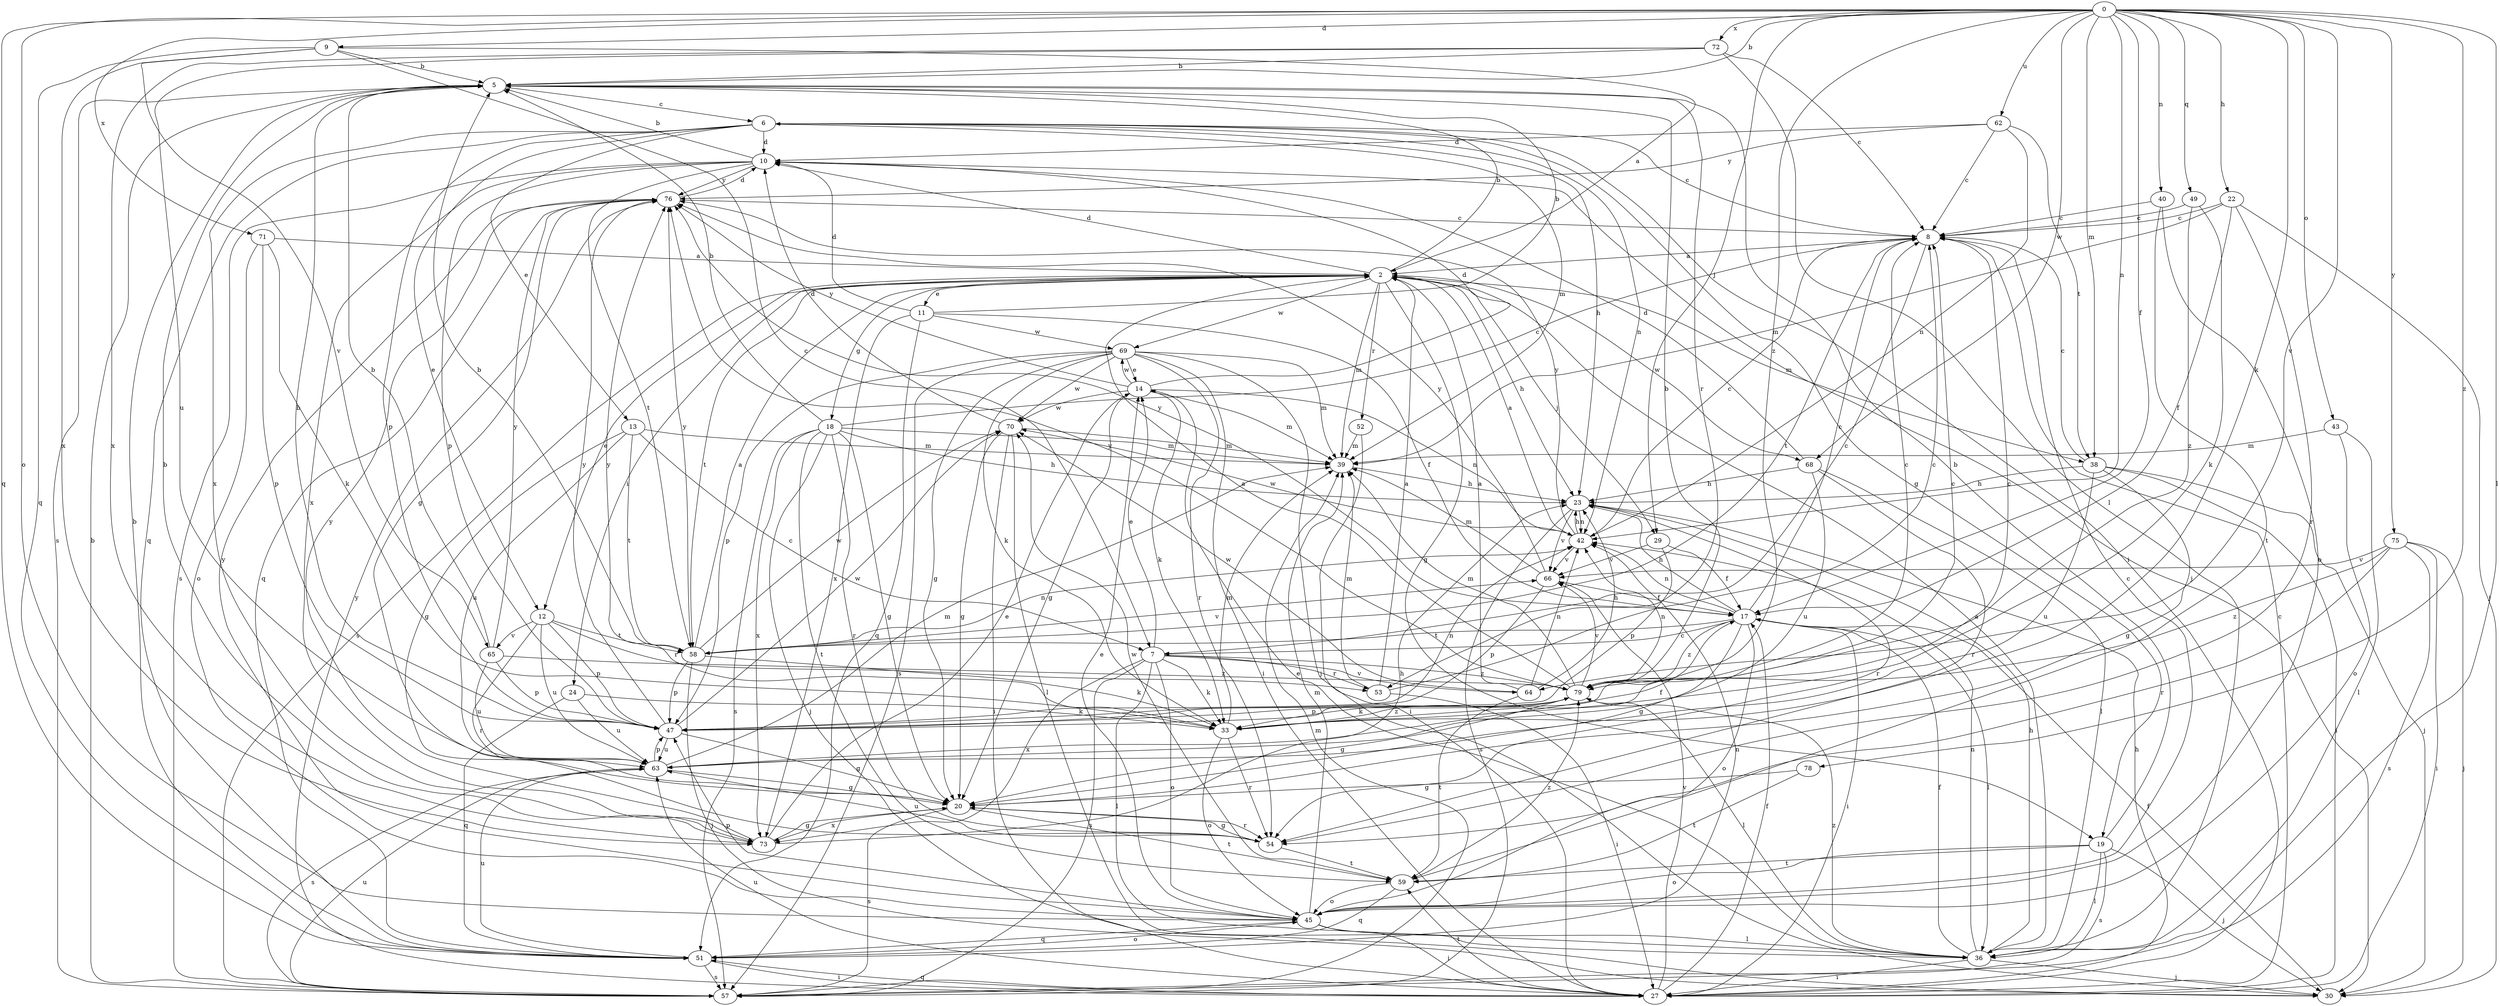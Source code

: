 strict digraph  {
0;
2;
5;
6;
7;
8;
9;
10;
11;
12;
13;
14;
17;
18;
19;
20;
22;
23;
24;
27;
29;
30;
33;
36;
38;
39;
40;
42;
43;
45;
47;
49;
51;
52;
53;
54;
57;
58;
59;
62;
63;
64;
65;
66;
68;
69;
70;
71;
72;
73;
75;
76;
78;
79;
0 -> 5  [label=b];
0 -> 9  [label=d];
0 -> 17  [label=f];
0 -> 22  [label=h];
0 -> 29  [label=j];
0 -> 33  [label=k];
0 -> 36  [label=l];
0 -> 38  [label=m];
0 -> 40  [label=n];
0 -> 42  [label=n];
0 -> 43  [label=o];
0 -> 45  [label=o];
0 -> 49  [label=q];
0 -> 51  [label=q];
0 -> 62  [label=u];
0 -> 64  [label=v];
0 -> 68  [label=w];
0 -> 71  [label=x];
0 -> 72  [label=x];
0 -> 75  [label=y];
0 -> 78  [label=z];
0 -> 79  [label=z];
2 -> 5  [label=b];
2 -> 10  [label=d];
2 -> 11  [label=e];
2 -> 12  [label=e];
2 -> 18  [label=g];
2 -> 19  [label=g];
2 -> 23  [label=h];
2 -> 24  [label=i];
2 -> 29  [label=j];
2 -> 38  [label=m];
2 -> 39  [label=m];
2 -> 52  [label=r];
2 -> 57  [label=s];
2 -> 58  [label=t];
2 -> 68  [label=w];
2 -> 69  [label=w];
5 -> 6  [label=c];
5 -> 53  [label=r];
5 -> 57  [label=s];
6 -> 10  [label=d];
6 -> 12  [label=e];
6 -> 13  [label=e];
6 -> 19  [label=g];
6 -> 23  [label=h];
6 -> 27  [label=i];
6 -> 39  [label=m];
6 -> 42  [label=n];
6 -> 47  [label=p];
6 -> 51  [label=q];
6 -> 73  [label=x];
7 -> 14  [label=e];
7 -> 33  [label=k];
7 -> 36  [label=l];
7 -> 45  [label=o];
7 -> 53  [label=r];
7 -> 57  [label=s];
7 -> 64  [label=v];
7 -> 73  [label=x];
7 -> 79  [label=z];
8 -> 2  [label=a];
8 -> 6  [label=c];
8 -> 7  [label=c];
8 -> 58  [label=t];
9 -> 2  [label=a];
9 -> 5  [label=b];
9 -> 7  [label=c];
9 -> 51  [label=q];
9 -> 65  [label=v];
9 -> 73  [label=x];
10 -> 5  [label=b];
10 -> 30  [label=j];
10 -> 47  [label=p];
10 -> 57  [label=s];
10 -> 58  [label=t];
10 -> 73  [label=x];
10 -> 76  [label=y];
11 -> 5  [label=b];
11 -> 10  [label=d];
11 -> 17  [label=f];
11 -> 51  [label=q];
11 -> 69  [label=w];
11 -> 73  [label=x];
12 -> 47  [label=p];
12 -> 53  [label=r];
12 -> 54  [label=r];
12 -> 58  [label=t];
12 -> 63  [label=u];
12 -> 65  [label=v];
13 -> 7  [label=c];
13 -> 20  [label=g];
13 -> 39  [label=m];
13 -> 58  [label=t];
13 -> 63  [label=u];
14 -> 10  [label=d];
14 -> 20  [label=g];
14 -> 33  [label=k];
14 -> 39  [label=m];
14 -> 42  [label=n];
14 -> 69  [label=w];
14 -> 70  [label=w];
14 -> 76  [label=y];
17 -> 7  [label=c];
17 -> 8  [label=c];
17 -> 20  [label=g];
17 -> 23  [label=h];
17 -> 27  [label=i];
17 -> 36  [label=l];
17 -> 42  [label=n];
17 -> 45  [label=o];
17 -> 58  [label=t];
17 -> 76  [label=y];
17 -> 79  [label=z];
18 -> 5  [label=b];
18 -> 8  [label=c];
18 -> 20  [label=g];
18 -> 23  [label=h];
18 -> 30  [label=j];
18 -> 39  [label=m];
18 -> 54  [label=r];
18 -> 57  [label=s];
18 -> 59  [label=t];
18 -> 73  [label=x];
19 -> 5  [label=b];
19 -> 30  [label=j];
19 -> 36  [label=l];
19 -> 45  [label=o];
19 -> 57  [label=s];
19 -> 59  [label=t];
20 -> 54  [label=r];
20 -> 57  [label=s];
20 -> 59  [label=t];
20 -> 73  [label=x];
22 -> 8  [label=c];
22 -> 17  [label=f];
22 -> 30  [label=j];
22 -> 39  [label=m];
22 -> 54  [label=r];
23 -> 42  [label=n];
23 -> 54  [label=r];
23 -> 57  [label=s];
23 -> 66  [label=v];
24 -> 33  [label=k];
24 -> 51  [label=q];
24 -> 63  [label=u];
27 -> 8  [label=c];
27 -> 17  [label=f];
27 -> 23  [label=h];
27 -> 51  [label=q];
27 -> 59  [label=t];
27 -> 63  [label=u];
27 -> 66  [label=v];
27 -> 76  [label=y];
29 -> 17  [label=f];
29 -> 47  [label=p];
29 -> 66  [label=v];
30 -> 17  [label=f];
33 -> 8  [label=c];
33 -> 39  [label=m];
33 -> 45  [label=o];
33 -> 54  [label=r];
33 -> 76  [label=y];
33 -> 79  [label=z];
36 -> 2  [label=a];
36 -> 14  [label=e];
36 -> 17  [label=f];
36 -> 23  [label=h];
36 -> 27  [label=i];
36 -> 30  [label=j];
36 -> 42  [label=n];
36 -> 79  [label=z];
38 -> 8  [label=c];
38 -> 20  [label=g];
38 -> 23  [label=h];
38 -> 27  [label=i];
38 -> 30  [label=j];
38 -> 63  [label=u];
39 -> 23  [label=h];
40 -> 8  [label=c];
40 -> 45  [label=o];
40 -> 59  [label=t];
42 -> 2  [label=a];
42 -> 8  [label=c];
42 -> 23  [label=h];
42 -> 66  [label=v];
42 -> 70  [label=w];
42 -> 76  [label=y];
43 -> 36  [label=l];
43 -> 39  [label=m];
43 -> 45  [label=o];
45 -> 8  [label=c];
45 -> 14  [label=e];
45 -> 27  [label=i];
45 -> 36  [label=l];
45 -> 39  [label=m];
45 -> 47  [label=p];
45 -> 51  [label=q];
45 -> 76  [label=y];
47 -> 5  [label=b];
47 -> 8  [label=c];
47 -> 20  [label=g];
47 -> 42  [label=n];
47 -> 63  [label=u];
47 -> 70  [label=w];
47 -> 76  [label=y];
49 -> 8  [label=c];
49 -> 33  [label=k];
49 -> 79  [label=z];
51 -> 5  [label=b];
51 -> 27  [label=i];
51 -> 42  [label=n];
51 -> 45  [label=o];
51 -> 57  [label=s];
51 -> 63  [label=u];
52 -> 27  [label=i];
52 -> 39  [label=m];
53 -> 2  [label=a];
53 -> 8  [label=c];
53 -> 27  [label=i];
53 -> 39  [label=m];
54 -> 20  [label=g];
54 -> 59  [label=t];
54 -> 63  [label=u];
57 -> 5  [label=b];
57 -> 39  [label=m];
57 -> 63  [label=u];
58 -> 2  [label=a];
58 -> 5  [label=b];
58 -> 30  [label=j];
58 -> 33  [label=k];
58 -> 42  [label=n];
58 -> 47  [label=p];
58 -> 66  [label=v];
58 -> 70  [label=w];
58 -> 76  [label=y];
59 -> 45  [label=o];
59 -> 51  [label=q];
59 -> 70  [label=w];
59 -> 79  [label=z];
62 -> 8  [label=c];
62 -> 10  [label=d];
62 -> 42  [label=n];
62 -> 76  [label=y];
62 -> 38  [label=t];
63 -> 17  [label=f];
63 -> 20  [label=g];
63 -> 39  [label=m];
63 -> 47  [label=p];
63 -> 57  [label=s];
64 -> 2  [label=a];
64 -> 23  [label=h];
64 -> 42  [label=n];
64 -> 59  [label=t];
64 -> 70  [label=w];
65 -> 5  [label=b];
65 -> 47  [label=p];
65 -> 63  [label=u];
65 -> 76  [label=y];
65 -> 79  [label=z];
66 -> 17  [label=f];
66 -> 39  [label=m];
66 -> 47  [label=p];
66 -> 76  [label=y];
68 -> 10  [label=d];
68 -> 23  [label=h];
68 -> 36  [label=l];
68 -> 54  [label=r];
68 -> 63  [label=u];
69 -> 14  [label=e];
69 -> 20  [label=g];
69 -> 27  [label=i];
69 -> 30  [label=j];
69 -> 33  [label=k];
69 -> 39  [label=m];
69 -> 47  [label=p];
69 -> 54  [label=r];
69 -> 57  [label=s];
69 -> 70  [label=w];
70 -> 10  [label=d];
70 -> 20  [label=g];
70 -> 27  [label=i];
70 -> 36  [label=l];
70 -> 39  [label=m];
71 -> 2  [label=a];
71 -> 33  [label=k];
71 -> 45  [label=o];
71 -> 47  [label=p];
72 -> 5  [label=b];
72 -> 8  [label=c];
72 -> 36  [label=l];
72 -> 63  [label=u];
72 -> 73  [label=x];
73 -> 5  [label=b];
73 -> 14  [label=e];
73 -> 20  [label=g];
73 -> 23  [label=h];
73 -> 76  [label=y];
75 -> 27  [label=i];
75 -> 30  [label=j];
75 -> 54  [label=r];
75 -> 57  [label=s];
75 -> 66  [label=v];
75 -> 79  [label=z];
76 -> 8  [label=c];
76 -> 10  [label=d];
76 -> 20  [label=g];
76 -> 51  [label=q];
78 -> 20  [label=g];
78 -> 59  [label=t];
79 -> 2  [label=a];
79 -> 5  [label=b];
79 -> 8  [label=c];
79 -> 20  [label=g];
79 -> 33  [label=k];
79 -> 36  [label=l];
79 -> 39  [label=m];
79 -> 42  [label=n];
79 -> 47  [label=p];
79 -> 66  [label=v];
79 -> 76  [label=y];
}
